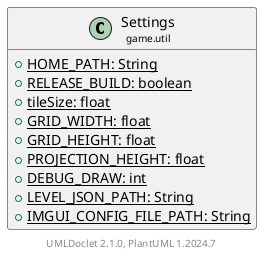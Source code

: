 @startuml
    set namespaceSeparator none
    hide empty fields
    hide empty methods

    class "<size:14>Settings\n<size:10>game.util" as game.util.Settings [[Settings.html]] {
        {static} +HOME_PATH: String
        {static} +RELEASE_BUILD: boolean
        {static} +tileSize: float
        {static} +GRID_WIDTH: float
        {static} +GRID_HEIGHT: float
        {static} +PROJECTION_HEIGHT: float
        {static} +DEBUG_DRAW: int
        {static} +LEVEL_JSON_PATH: String
        {static} +IMGUI_CONFIG_FILE_PATH: String
    }

    center footer UMLDoclet 2.1.0, PlantUML %version()
@enduml
